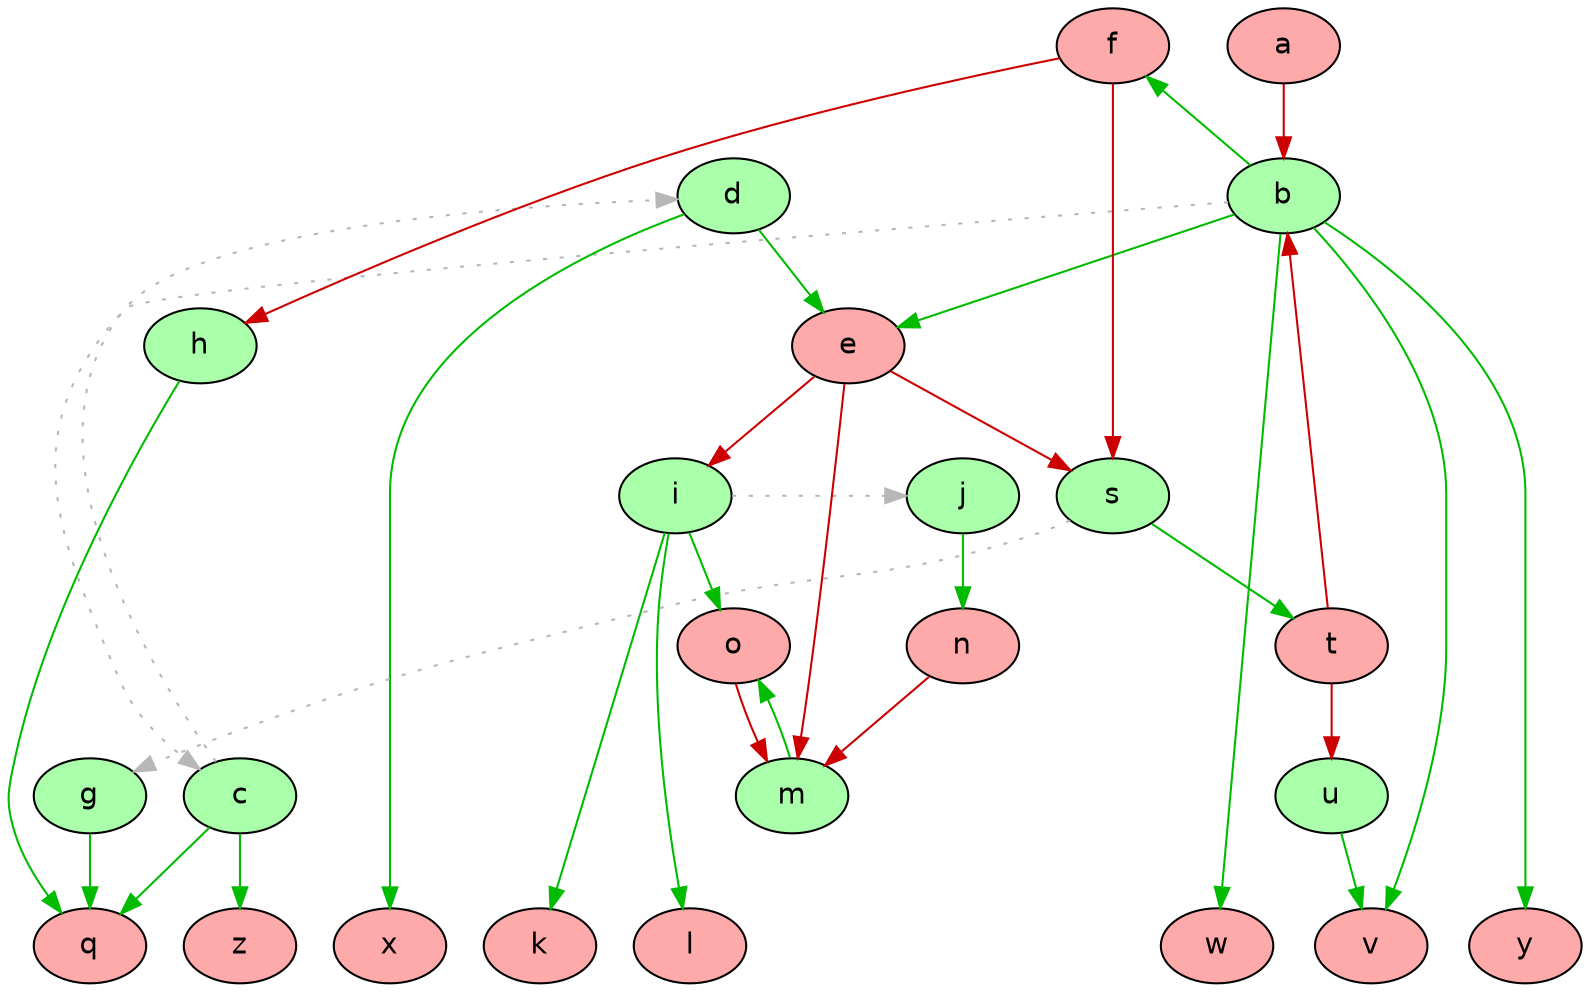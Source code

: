 digraph G {
  rankdir="TB"
  node [shape=oval style=filled fontname=Helvetica fontsize=14]
  node [fillcolor="#AAFFAA" fontcolor="#000000"] b c d s g h i j m u
  node [fillcolor="#FFAAAA" fontcolor="#000000"] a t e f k l o n q v w x y z
  edge [dir=forward color="#CC0000" style="solid"]
        "a" -> "b" 
        "t" -> "b" 
        "f" -> "h" 
        "e" -> "i" 
        "e" -> "m" 
        "o" -> "m" 
        "n" -> "m" 
        "e" -> "s" 
        "f" -> "s" 
        "t" -> "u" 
  edge [dir=forward color="#00BB00" style="solid"]
        "b" -> "e" 
        "d" -> "e" 
        "b" -> "f" 
        "i" -> "k" 
        "i" -> "l" 
        "j" -> "n" 
        "i" -> "o" 
        "m" -> "o" 
        "g" -> "q" 
        "h" -> "q" 
        "c" -> "q" 
        "s" -> "t" 
        "b" -> "v" 
        "u" -> "v" 
        "b" -> "w" 
        "d" -> "x" 
        "b" -> "y" 
        "c" -> "z" 
  edge [dir=forward color="#b7b7b7" style="dotted" constraint=false]
        "b" -> "c" 
        "c" -> "d" 
        "s" -> "g" 
        "i" -> "j" 

  {rank = max k l q v w x y z}
  {rank = min f}
}